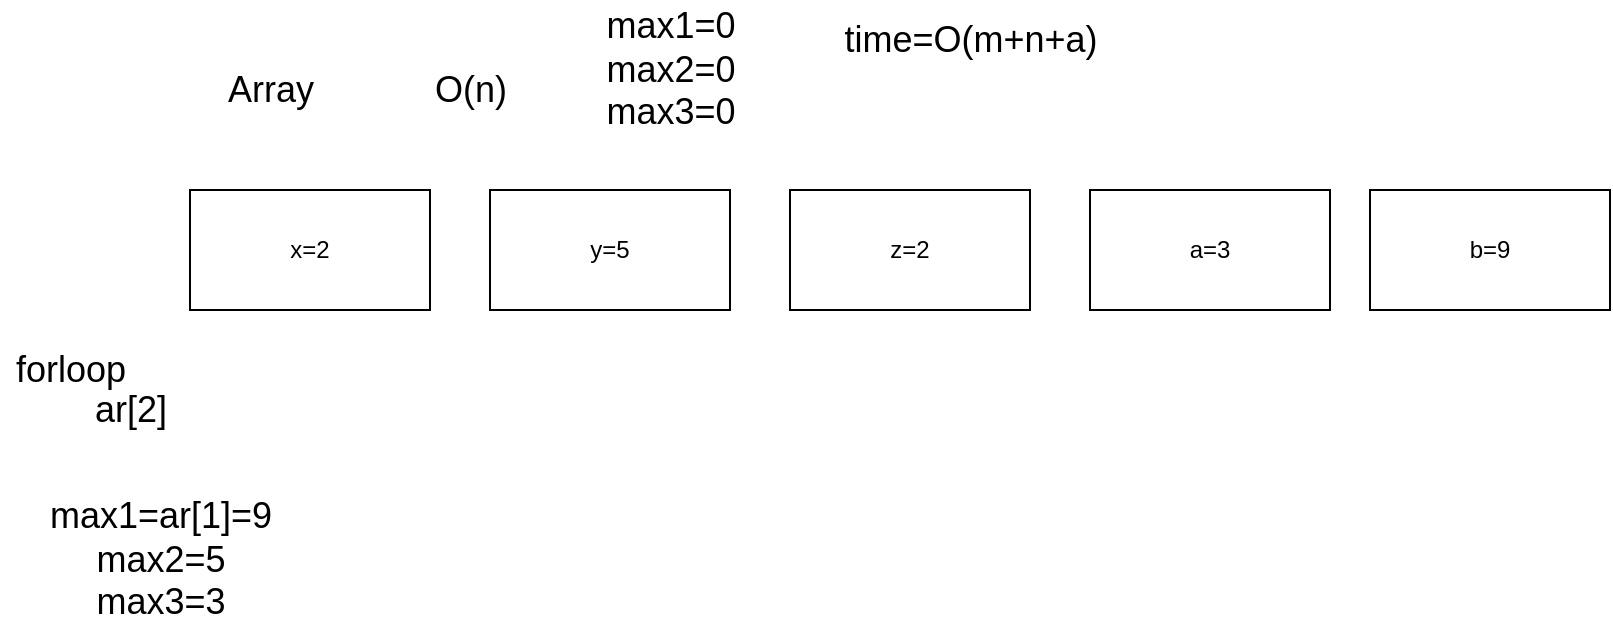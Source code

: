 <mxfile>
    <diagram id="8FTN2cISrpbAWZmOxm-j" name="Page-1">
        <mxGraphModel dx="974" dy="440" grid="1" gridSize="10" guides="1" tooltips="1" connect="1" arrows="1" fold="1" page="1" pageScale="1" pageWidth="850" pageHeight="1100" math="0" shadow="0">
            <root>
                <mxCell id="0"/>
                <mxCell id="1" parent="0"/>
                <mxCell id="2" value="x=2" style="rounded=0;whiteSpace=wrap;html=1;" vertex="1" parent="1">
                    <mxGeometry x="140" y="140" width="120" height="60" as="geometry"/>
                </mxCell>
                <mxCell id="5" value="y=5" style="rounded=0;whiteSpace=wrap;html=1;" vertex="1" parent="1">
                    <mxGeometry x="290" y="140" width="120" height="60" as="geometry"/>
                </mxCell>
                <mxCell id="6" value="z=2" style="rounded=0;whiteSpace=wrap;html=1;" vertex="1" parent="1">
                    <mxGeometry x="440" y="140" width="120" height="60" as="geometry"/>
                </mxCell>
                <mxCell id="7" value="a=3" style="rounded=0;whiteSpace=wrap;html=1;" vertex="1" parent="1">
                    <mxGeometry x="590" y="140" width="120" height="60" as="geometry"/>
                </mxCell>
                <mxCell id="8" value="b=9" style="rounded=0;whiteSpace=wrap;html=1;" vertex="1" parent="1">
                    <mxGeometry x="730" y="140" width="120" height="60" as="geometry"/>
                </mxCell>
                <mxCell id="9" value="&lt;font style=&quot;font-size: 18px&quot;&gt;Array&lt;/font&gt;" style="text;html=1;align=center;verticalAlign=middle;resizable=0;points=[];autosize=1;strokeColor=none;fillColor=none;" vertex="1" parent="1">
                    <mxGeometry x="150" y="80" width="60" height="20" as="geometry"/>
                </mxCell>
                <mxCell id="10" value="O(n)" style="text;html=1;align=center;verticalAlign=middle;resizable=0;points=[];autosize=1;strokeColor=none;fillColor=none;fontSize=18;" vertex="1" parent="1">
                    <mxGeometry x="255" y="75" width="50" height="30" as="geometry"/>
                </mxCell>
                <mxCell id="11" value="max1=0&lt;br&gt;max2=0&lt;br&gt;max3=0" style="text;html=1;align=center;verticalAlign=middle;resizable=0;points=[];autosize=1;strokeColor=none;fillColor=none;fontSize=18;" vertex="1" parent="1">
                    <mxGeometry x="340" y="45" width="80" height="70" as="geometry"/>
                </mxCell>
                <mxCell id="12" value="time=O(m+n+a)" style="text;html=1;align=center;verticalAlign=middle;resizable=0;points=[];autosize=1;strokeColor=none;fillColor=none;fontSize=18;" vertex="1" parent="1">
                    <mxGeometry x="460" y="50" width="140" height="30" as="geometry"/>
                </mxCell>
                <mxCell id="13" value="max1=ar[1]=9&lt;br&gt;max2=5&lt;br&gt;max3=3" style="text;html=1;align=center;verticalAlign=middle;resizable=0;points=[];autosize=1;strokeColor=none;fillColor=none;fontSize=18;" vertex="1" parent="1">
                    <mxGeometry x="60" y="290" width="130" height="70" as="geometry"/>
                </mxCell>
                <mxCell id="14" value="forloop" style="text;html=1;align=center;verticalAlign=middle;resizable=0;points=[];autosize=1;strokeColor=none;fillColor=none;fontSize=18;" vertex="1" parent="1">
                    <mxGeometry x="45" y="215" width="70" height="30" as="geometry"/>
                </mxCell>
                <mxCell id="15" value="ar[2]" style="text;html=1;align=center;verticalAlign=middle;resizable=0;points=[];autosize=1;strokeColor=none;fillColor=none;fontSize=18;" vertex="1" parent="1">
                    <mxGeometry x="85" y="235" width="50" height="30" as="geometry"/>
                </mxCell>
            </root>
        </mxGraphModel>
    </diagram>
</mxfile>